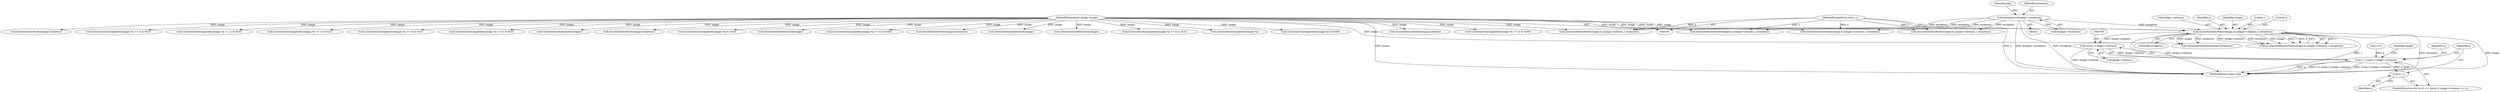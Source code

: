 digraph "0_ImageMagick_b6ae2f9e0ab13343c0281732d479757a8e8979c7@pointer" {
"1000768" [label="(Call,(ssize_t) image->columns)"];
"1000746" [label="(Call,QueueAuthenticPixels(image,0,y,image->columns,1,exception))"];
"1000108" [label="(MethodParameterIn,Image *image)"];
"1000107" [label="(MethodParameterIn,ssize_t y)"];
"1000117" [label="(Call,exception=(&image->exception))"];
"1000766" [label="(Call,x < (ssize_t) image->columns)"];
"1000773" [label="(Call,x++)"];
"1000799" [label="(Identifier,image)"];
"1000753" [label="(Literal,1)"];
"1000576" [label="(Call,ConstrainColormapIndex(image,(*p >> 4) & 0x0f))"];
"1000737" [label="(Call,SyncAuthenticPixels(image,exception))"];
"1000124" [label="(Identifier,bpp)"];
"1000748" [label="(Literal,0)"];
"1000464" [label="(Call,ConstrainColormapIndex(image,(*p >> 4) & 0x3))"];
"1000803" [label="(MethodReturn,static void)"];
"1000275" [label="(Call,QueueAuthenticPixels(image,0,y,image->columns,1,exception))"];
"1000770" [label="(Call,image->columns)"];
"1000366" [label="(Call,ConstrainColormapIndex(image,(*p >> 2) & 0x3))"];
"1000499" [label="(Call,ConstrainColormapIndex(image,(*p >> 2) & 0x3))"];
"1000777" [label="(Identifier,q)"];
"1000744" [label="(Call,q=QueueAuthenticPixels(image,0,y,image->columns,1,exception))"];
"1000118" [label="(Identifier,exception)"];
"1000750" [label="(Call,image->columns)"];
"1000768" [label="(Call,(ssize_t) image->columns)"];
"1000314" [label="(Call,ConstrainColormapIndex(image,(*p >> 6) & 0x3))"];
"1000119" [label="(Call,&image->exception)"];
"1000429" [label="(Call,ConstrainColormapIndex(image,(*p >> 6) & 0x3))"];
"1000746" [label="(Call,QueueAuthenticPixels(image,0,y,image->columns,1,exception))"];
"1000754" [label="(Identifier,exception)"];
"1000537" [label="(Call,QueueAuthenticPixels(image,0,y,image->columns,1,exception))"];
"1000677" [label="(Call,QueueAuthenticPixels(image,0,y,image->columns,1,exception))"];
"1000695" [label="(Call,GetAuthenticIndexQueue(image))"];
"1000266" [label="(Call,SyncAuthenticPixels(image,exception))"];
"1000110" [label="(Block,)"];
"1000108" [label="(MethodParameterIn,Image *image)"];
"1000392" [label="(Call,ConstrainColormapIndex(image,(*p) & 0x3))"];
"1000130" [label="(Call,QueueAuthenticPixels(image,0,y,image->columns,1,exception))"];
"1000773" [label="(Call,x++)"];
"1000117" [label="(Call,exception=(&image->exception))"];
"1000555" [label="(Call,GetAuthenticIndexQueue(image))"];
"1000762" [label="(ControlStructure,for (x=0; x < (ssize_t) image->columns; x++))"];
"1000107" [label="(MethodParameterIn,ssize_t y)"];
"1000749" [label="(Identifier,y)"];
"1000639" [label="(Call,ConstrainColormapIndex(image,(*p >> 4) & 0x0f))"];
"1000747" [label="(Identifier,image)"];
"1000667" [label="(Call,SyncAuthenticPixels(image,exception))"];
"1000774" [label="(Identifier,x)"];
"1000763" [label="(Call,x=0)"];
"1000148" [label="(Call,GetAuthenticIndexQueue(image))"];
"1000293" [label="(Call,GetAuthenticIndexQueue(image))"];
"1000340" [label="(Call,ConstrainColormapIndex(image,(*p >> 4) & 0x3))"];
"1000713" [label="(Call,ConstrainColormapIndex(image,*p))"];
"1000767" [label="(Identifier,x)"];
"1000602" [label="(Call,ConstrainColormapIndex(image,(*p) & 0x0f))"];
"1000798" [label="(Call,SyncAuthenticPixels(image,exception))"];
"1000527" [label="(Call,SyncAuthenticPixels(image,exception))"];
"1000766" [label="(Call,x < (ssize_t) image->columns)"];
"1000768" -> "1000766"  [label="AST: "];
"1000768" -> "1000770"  [label="CFG: "];
"1000769" -> "1000768"  [label="AST: "];
"1000770" -> "1000768"  [label="AST: "];
"1000766" -> "1000768"  [label="CFG: "];
"1000768" -> "1000803"  [label="DDG: image->columns"];
"1000768" -> "1000766"  [label="DDG: image->columns"];
"1000746" -> "1000768"  [label="DDG: image->columns"];
"1000746" -> "1000744"  [label="AST: "];
"1000746" -> "1000754"  [label="CFG: "];
"1000747" -> "1000746"  [label="AST: "];
"1000748" -> "1000746"  [label="AST: "];
"1000749" -> "1000746"  [label="AST: "];
"1000750" -> "1000746"  [label="AST: "];
"1000753" -> "1000746"  [label="AST: "];
"1000754" -> "1000746"  [label="AST: "];
"1000744" -> "1000746"  [label="CFG: "];
"1000746" -> "1000803"  [label="DDG: exception"];
"1000746" -> "1000803"  [label="DDG: image"];
"1000746" -> "1000803"  [label="DDG: image->columns"];
"1000746" -> "1000803"  [label="DDG: y"];
"1000746" -> "1000744"  [label="DDG: y"];
"1000746" -> "1000744"  [label="DDG: image->columns"];
"1000746" -> "1000744"  [label="DDG: exception"];
"1000746" -> "1000744"  [label="DDG: image"];
"1000746" -> "1000744"  [label="DDG: 1"];
"1000746" -> "1000744"  [label="DDG: 0"];
"1000108" -> "1000746"  [label="DDG: image"];
"1000107" -> "1000746"  [label="DDG: y"];
"1000117" -> "1000746"  [label="DDG: exception"];
"1000746" -> "1000798"  [label="DDG: image"];
"1000746" -> "1000798"  [label="DDG: exception"];
"1000108" -> "1000105"  [label="AST: "];
"1000108" -> "1000803"  [label="DDG: image"];
"1000108" -> "1000130"  [label="DDG: image"];
"1000108" -> "1000148"  [label="DDG: image"];
"1000108" -> "1000266"  [label="DDG: image"];
"1000108" -> "1000275"  [label="DDG: image"];
"1000108" -> "1000293"  [label="DDG: image"];
"1000108" -> "1000314"  [label="DDG: image"];
"1000108" -> "1000340"  [label="DDG: image"];
"1000108" -> "1000366"  [label="DDG: image"];
"1000108" -> "1000392"  [label="DDG: image"];
"1000108" -> "1000429"  [label="DDG: image"];
"1000108" -> "1000464"  [label="DDG: image"];
"1000108" -> "1000499"  [label="DDG: image"];
"1000108" -> "1000527"  [label="DDG: image"];
"1000108" -> "1000537"  [label="DDG: image"];
"1000108" -> "1000555"  [label="DDG: image"];
"1000108" -> "1000576"  [label="DDG: image"];
"1000108" -> "1000602"  [label="DDG: image"];
"1000108" -> "1000639"  [label="DDG: image"];
"1000108" -> "1000667"  [label="DDG: image"];
"1000108" -> "1000677"  [label="DDG: image"];
"1000108" -> "1000695"  [label="DDG: image"];
"1000108" -> "1000713"  [label="DDG: image"];
"1000108" -> "1000737"  [label="DDG: image"];
"1000108" -> "1000798"  [label="DDG: image"];
"1000107" -> "1000105"  [label="AST: "];
"1000107" -> "1000803"  [label="DDG: y"];
"1000107" -> "1000130"  [label="DDG: y"];
"1000107" -> "1000275"  [label="DDG: y"];
"1000107" -> "1000537"  [label="DDG: y"];
"1000107" -> "1000677"  [label="DDG: y"];
"1000117" -> "1000110"  [label="AST: "];
"1000117" -> "1000119"  [label="CFG: "];
"1000118" -> "1000117"  [label="AST: "];
"1000119" -> "1000117"  [label="AST: "];
"1000124" -> "1000117"  [label="CFG: "];
"1000117" -> "1000803"  [label="DDG: exception"];
"1000117" -> "1000803"  [label="DDG: &image->exception"];
"1000117" -> "1000130"  [label="DDG: exception"];
"1000117" -> "1000275"  [label="DDG: exception"];
"1000117" -> "1000537"  [label="DDG: exception"];
"1000117" -> "1000677"  [label="DDG: exception"];
"1000766" -> "1000762"  [label="AST: "];
"1000767" -> "1000766"  [label="AST: "];
"1000777" -> "1000766"  [label="CFG: "];
"1000799" -> "1000766"  [label="CFG: "];
"1000766" -> "1000803"  [label="DDG: x"];
"1000766" -> "1000803"  [label="DDG: x < (ssize_t) image->columns"];
"1000766" -> "1000803"  [label="DDG: (ssize_t) image->columns"];
"1000773" -> "1000766"  [label="DDG: x"];
"1000763" -> "1000766"  [label="DDG: x"];
"1000766" -> "1000773"  [label="DDG: x"];
"1000773" -> "1000762"  [label="AST: "];
"1000773" -> "1000774"  [label="CFG: "];
"1000774" -> "1000773"  [label="AST: "];
"1000767" -> "1000773"  [label="CFG: "];
}
